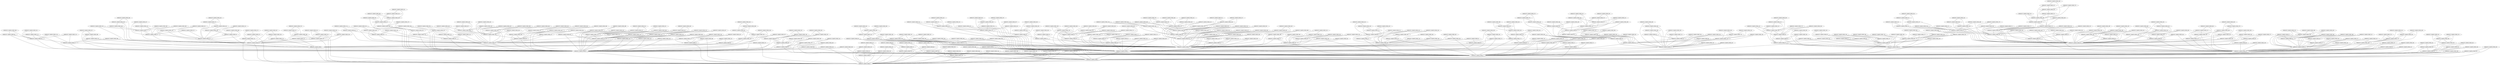 graph DOROGOV_GRAPH{
DOROGOV_GRAPH_NODE_0 -- DOROGOV_GRAPH_NODE_1;
DOROGOV_GRAPH_NODE_1 -- DOROGOV_GRAPH_NODE_2;
DOROGOV_GRAPH_NODE_2 -- DOROGOV_GRAPH_NODE_0;
DOROGOV_GRAPH_NODE_3 -- DOROGOV_GRAPH_NODE_0;
DOROGOV_GRAPH_NODE_3 -- DOROGOV_GRAPH_NODE_1;
DOROGOV_GRAPH_NODE_4 -- DOROGOV_GRAPH_NODE_3;
DOROGOV_GRAPH_NODE_4 -- DOROGOV_GRAPH_NODE_1;
DOROGOV_GRAPH_NODE_5 -- DOROGOV_GRAPH_NODE_3;
DOROGOV_GRAPH_NODE_5 -- DOROGOV_GRAPH_NODE_0;
DOROGOV_GRAPH_NODE_6 -- DOROGOV_GRAPH_NODE_2;
DOROGOV_GRAPH_NODE_6 -- DOROGOV_GRAPH_NODE_0;
DOROGOV_GRAPH_NODE_7 -- DOROGOV_GRAPH_NODE_6;
DOROGOV_GRAPH_NODE_7 -- DOROGOV_GRAPH_NODE_2;
DOROGOV_GRAPH_NODE_8 -- DOROGOV_GRAPH_NODE_1;
DOROGOV_GRAPH_NODE_8 -- DOROGOV_GRAPH_NODE_2;
DOROGOV_GRAPH_NODE_9 -- DOROGOV_GRAPH_NODE_3;
DOROGOV_GRAPH_NODE_9 -- DOROGOV_GRAPH_NODE_1;
DOROGOV_GRAPH_NODE_10 -- DOROGOV_GRAPH_NODE_0;
DOROGOV_GRAPH_NODE_10 -- DOROGOV_GRAPH_NODE_1;
DOROGOV_GRAPH_NODE_11 -- DOROGOV_GRAPH_NODE_6;
DOROGOV_GRAPH_NODE_11 -- DOROGOV_GRAPH_NODE_0;
DOROGOV_GRAPH_NODE_12 -- DOROGOV_GRAPH_NODE_7;
DOROGOV_GRAPH_NODE_12 -- DOROGOV_GRAPH_NODE_6;
DOROGOV_GRAPH_NODE_13 -- DOROGOV_GRAPH_NODE_3;
DOROGOV_GRAPH_NODE_13 -- DOROGOV_GRAPH_NODE_0;
DOROGOV_GRAPH_NODE_14 -- DOROGOV_GRAPH_NODE_10;
DOROGOV_GRAPH_NODE_14 -- DOROGOV_GRAPH_NODE_0;
DOROGOV_GRAPH_NODE_15 -- DOROGOV_GRAPH_NODE_5;
DOROGOV_GRAPH_NODE_15 -- DOROGOV_GRAPH_NODE_0;
DOROGOV_GRAPH_NODE_16 -- DOROGOV_GRAPH_NODE_7;
DOROGOV_GRAPH_NODE_16 -- DOROGOV_GRAPH_NODE_2;
DOROGOV_GRAPH_NODE_17 -- DOROGOV_GRAPH_NODE_14;
DOROGOV_GRAPH_NODE_17 -- DOROGOV_GRAPH_NODE_10;
DOROGOV_GRAPH_NODE_18 -- DOROGOV_GRAPH_NODE_2;
DOROGOV_GRAPH_NODE_18 -- DOROGOV_GRAPH_NODE_0;
DOROGOV_GRAPH_NODE_19 -- DOROGOV_GRAPH_NODE_16;
DOROGOV_GRAPH_NODE_19 -- DOROGOV_GRAPH_NODE_7;
DOROGOV_GRAPH_NODE_20 -- DOROGOV_GRAPH_NODE_5;
DOROGOV_GRAPH_NODE_20 -- DOROGOV_GRAPH_NODE_3;
DOROGOV_GRAPH_NODE_21 -- DOROGOV_GRAPH_NODE_20;
DOROGOV_GRAPH_NODE_21 -- DOROGOV_GRAPH_NODE_3;
DOROGOV_GRAPH_NODE_22 -- DOROGOV_GRAPH_NODE_20;
DOROGOV_GRAPH_NODE_22 -- DOROGOV_GRAPH_NODE_5;
DOROGOV_GRAPH_NODE_23 -- DOROGOV_GRAPH_NODE_0;
DOROGOV_GRAPH_NODE_23 -- DOROGOV_GRAPH_NODE_1;
DOROGOV_GRAPH_NODE_24 -- DOROGOV_GRAPH_NODE_10;
DOROGOV_GRAPH_NODE_24 -- DOROGOV_GRAPH_NODE_1;
DOROGOV_GRAPH_NODE_25 -- DOROGOV_GRAPH_NODE_24;
DOROGOV_GRAPH_NODE_25 -- DOROGOV_GRAPH_NODE_10;
DOROGOV_GRAPH_NODE_26 -- DOROGOV_GRAPH_NODE_13;
DOROGOV_GRAPH_NODE_26 -- DOROGOV_GRAPH_NODE_3;
DOROGOV_GRAPH_NODE_27 -- DOROGOV_GRAPH_NODE_7;
DOROGOV_GRAPH_NODE_27 -- DOROGOV_GRAPH_NODE_6;
DOROGOV_GRAPH_NODE_28 -- DOROGOV_GRAPH_NODE_27;
DOROGOV_GRAPH_NODE_28 -- DOROGOV_GRAPH_NODE_6;
DOROGOV_GRAPH_NODE_29 -- DOROGOV_GRAPH_NODE_14;
DOROGOV_GRAPH_NODE_29 -- DOROGOV_GRAPH_NODE_0;
DOROGOV_GRAPH_NODE_30 -- DOROGOV_GRAPH_NODE_26;
DOROGOV_GRAPH_NODE_30 -- DOROGOV_GRAPH_NODE_13;
DOROGOV_GRAPH_NODE_31 -- DOROGOV_GRAPH_NODE_7;
DOROGOV_GRAPH_NODE_31 -- DOROGOV_GRAPH_NODE_2;
DOROGOV_GRAPH_NODE_32 -- DOROGOV_GRAPH_NODE_14;
DOROGOV_GRAPH_NODE_32 -- DOROGOV_GRAPH_NODE_10;
DOROGOV_GRAPH_NODE_33 -- DOROGOV_GRAPH_NODE_5;
DOROGOV_GRAPH_NODE_33 -- DOROGOV_GRAPH_NODE_3;
DOROGOV_GRAPH_NODE_34 -- DOROGOV_GRAPH_NODE_17;
DOROGOV_GRAPH_NODE_34 -- DOROGOV_GRAPH_NODE_14;
DOROGOV_GRAPH_NODE_35 -- DOROGOV_GRAPH_NODE_32;
DOROGOV_GRAPH_NODE_35 -- DOROGOV_GRAPH_NODE_10;
DOROGOV_GRAPH_NODE_36 -- DOROGOV_GRAPH_NODE_17;
DOROGOV_GRAPH_NODE_36 -- DOROGOV_GRAPH_NODE_14;
DOROGOV_GRAPH_NODE_37 -- DOROGOV_GRAPH_NODE_19;
DOROGOV_GRAPH_NODE_37 -- DOROGOV_GRAPH_NODE_16;
DOROGOV_GRAPH_NODE_38 -- DOROGOV_GRAPH_NODE_35;
DOROGOV_GRAPH_NODE_38 -- DOROGOV_GRAPH_NODE_32;
DOROGOV_GRAPH_NODE_39 -- DOROGOV_GRAPH_NODE_28;
DOROGOV_GRAPH_NODE_39 -- DOROGOV_GRAPH_NODE_27;
DOROGOV_GRAPH_NODE_40 -- DOROGOV_GRAPH_NODE_30;
DOROGOV_GRAPH_NODE_40 -- DOROGOV_GRAPH_NODE_26;
DOROGOV_GRAPH_NODE_41 -- DOROGOV_GRAPH_NODE_21;
DOROGOV_GRAPH_NODE_41 -- DOROGOV_GRAPH_NODE_3;
DOROGOV_GRAPH_NODE_42 -- DOROGOV_GRAPH_NODE_25;
DOROGOV_GRAPH_NODE_42 -- DOROGOV_GRAPH_NODE_24;
DOROGOV_GRAPH_NODE_43 -- DOROGOV_GRAPH_NODE_26;
DOROGOV_GRAPH_NODE_43 -- DOROGOV_GRAPH_NODE_13;
DOROGOV_GRAPH_NODE_44 -- DOROGOV_GRAPH_NODE_5;
DOROGOV_GRAPH_NODE_44 -- DOROGOV_GRAPH_NODE_0;
DOROGOV_GRAPH_NODE_45 -- DOROGOV_GRAPH_NODE_20;
DOROGOV_GRAPH_NODE_45 -- DOROGOV_GRAPH_NODE_5;
DOROGOV_GRAPH_NODE_46 -- DOROGOV_GRAPH_NODE_25;
DOROGOV_GRAPH_NODE_46 -- DOROGOV_GRAPH_NODE_24;
DOROGOV_GRAPH_NODE_47 -- DOROGOV_GRAPH_NODE_38;
DOROGOV_GRAPH_NODE_47 -- DOROGOV_GRAPH_NODE_32;
DOROGOV_GRAPH_NODE_48 -- DOROGOV_GRAPH_NODE_27;
DOROGOV_GRAPH_NODE_48 -- DOROGOV_GRAPH_NODE_6;
DOROGOV_GRAPH_NODE_49 -- DOROGOV_GRAPH_NODE_5;
DOROGOV_GRAPH_NODE_49 -- DOROGOV_GRAPH_NODE_0;
DOROGOV_GRAPH_NODE_50 -- DOROGOV_GRAPH_NODE_38;
DOROGOV_GRAPH_NODE_50 -- DOROGOV_GRAPH_NODE_32;
DOROGOV_GRAPH_NODE_51 -- DOROGOV_GRAPH_NODE_10;
DOROGOV_GRAPH_NODE_51 -- DOROGOV_GRAPH_NODE_0;
DOROGOV_GRAPH_NODE_52 -- DOROGOV_GRAPH_NODE_21;
DOROGOV_GRAPH_NODE_52 -- DOROGOV_GRAPH_NODE_20;
DOROGOV_GRAPH_NODE_53 -- DOROGOV_GRAPH_NODE_33;
DOROGOV_GRAPH_NODE_53 -- DOROGOV_GRAPH_NODE_5;
DOROGOV_GRAPH_NODE_54 -- DOROGOV_GRAPH_NODE_19;
DOROGOV_GRAPH_NODE_54 -- DOROGOV_GRAPH_NODE_7;
DOROGOV_GRAPH_NODE_55 -- DOROGOV_GRAPH_NODE_35;
DOROGOV_GRAPH_NODE_55 -- DOROGOV_GRAPH_NODE_10;
DOROGOV_GRAPH_NODE_56 -- DOROGOV_GRAPH_NODE_12;
DOROGOV_GRAPH_NODE_56 -- DOROGOV_GRAPH_NODE_6;
DOROGOV_GRAPH_NODE_57 -- DOROGOV_GRAPH_NODE_29;
DOROGOV_GRAPH_NODE_57 -- DOROGOV_GRAPH_NODE_14;
DOROGOV_GRAPH_NODE_58 -- DOROGOV_GRAPH_NODE_32;
DOROGOV_GRAPH_NODE_58 -- DOROGOV_GRAPH_NODE_10;
DOROGOV_GRAPH_NODE_59 -- DOROGOV_GRAPH_NODE_27;
DOROGOV_GRAPH_NODE_59 -- DOROGOV_GRAPH_NODE_6;
DOROGOV_GRAPH_NODE_60 -- DOROGOV_GRAPH_NODE_15;
DOROGOV_GRAPH_NODE_60 -- DOROGOV_GRAPH_NODE_0;
DOROGOV_GRAPH_NODE_61 -- DOROGOV_GRAPH_NODE_22;
DOROGOV_GRAPH_NODE_61 -- DOROGOV_GRAPH_NODE_5;
DOROGOV_GRAPH_NODE_62 -- DOROGOV_GRAPH_NODE_20;
DOROGOV_GRAPH_NODE_62 -- DOROGOV_GRAPH_NODE_3;
DOROGOV_GRAPH_NODE_63 -- DOROGOV_GRAPH_NODE_39;
DOROGOV_GRAPH_NODE_63 -- DOROGOV_GRAPH_NODE_27;
DOROGOV_GRAPH_NODE_64 -- DOROGOV_GRAPH_NODE_29;
DOROGOV_GRAPH_NODE_64 -- DOROGOV_GRAPH_NODE_0;
DOROGOV_GRAPH_NODE_65 -- DOROGOV_GRAPH_NODE_32;
DOROGOV_GRAPH_NODE_65 -- DOROGOV_GRAPH_NODE_10;
DOROGOV_GRAPH_NODE_66 -- DOROGOV_GRAPH_NODE_14;
DOROGOV_GRAPH_NODE_66 -- DOROGOV_GRAPH_NODE_10;
DOROGOV_GRAPH_NODE_67 -- DOROGOV_GRAPH_NODE_40;
DOROGOV_GRAPH_NODE_67 -- DOROGOV_GRAPH_NODE_30;
DOROGOV_GRAPH_NODE_68 -- DOROGOV_GRAPH_NODE_26;
DOROGOV_GRAPH_NODE_68 -- DOROGOV_GRAPH_NODE_13;
DOROGOV_GRAPH_NODE_69 -- DOROGOV_GRAPH_NODE_11;
DOROGOV_GRAPH_NODE_69 -- DOROGOV_GRAPH_NODE_6;
DOROGOV_GRAPH_NODE_70 -- DOROGOV_GRAPH_NODE_47;
DOROGOV_GRAPH_NODE_70 -- DOROGOV_GRAPH_NODE_32;
DOROGOV_GRAPH_NODE_71 -- DOROGOV_GRAPH_NODE_49;
DOROGOV_GRAPH_NODE_71 -- DOROGOV_GRAPH_NODE_0;
DOROGOV_GRAPH_NODE_72 -- DOROGOV_GRAPH_NODE_9;
DOROGOV_GRAPH_NODE_72 -- DOROGOV_GRAPH_NODE_1;
DOROGOV_GRAPH_NODE_73 -- DOROGOV_GRAPH_NODE_18;
DOROGOV_GRAPH_NODE_73 -- DOROGOV_GRAPH_NODE_0;
DOROGOV_GRAPH_NODE_74 -- DOROGOV_GRAPH_NODE_50;
DOROGOV_GRAPH_NODE_74 -- DOROGOV_GRAPH_NODE_32;
DOROGOV_GRAPH_NODE_75 -- DOROGOV_GRAPH_NODE_44;
DOROGOV_GRAPH_NODE_75 -- DOROGOV_GRAPH_NODE_5;
DOROGOV_GRAPH_NODE_76 -- DOROGOV_GRAPH_NODE_29;
DOROGOV_GRAPH_NODE_76 -- DOROGOV_GRAPH_NODE_14;
DOROGOV_GRAPH_NODE_77 -- DOROGOV_GRAPH_NODE_37;
DOROGOV_GRAPH_NODE_77 -- DOROGOV_GRAPH_NODE_16;
DOROGOV_GRAPH_NODE_78 -- DOROGOV_GRAPH_NODE_5;
DOROGOV_GRAPH_NODE_78 -- DOROGOV_GRAPH_NODE_3;
DOROGOV_GRAPH_NODE_79 -- DOROGOV_GRAPH_NODE_9;
DOROGOV_GRAPH_NODE_79 -- DOROGOV_GRAPH_NODE_3;
DOROGOV_GRAPH_NODE_80 -- DOROGOV_GRAPH_NODE_71;
DOROGOV_GRAPH_NODE_80 -- DOROGOV_GRAPH_NODE_49;
DOROGOV_GRAPH_NODE_81 -- DOROGOV_GRAPH_NODE_43;
DOROGOV_GRAPH_NODE_81 -- DOROGOV_GRAPH_NODE_13;
DOROGOV_GRAPH_NODE_82 -- DOROGOV_GRAPH_NODE_34;
DOROGOV_GRAPH_NODE_82 -- DOROGOV_GRAPH_NODE_17;
DOROGOV_GRAPH_NODE_83 -- DOROGOV_GRAPH_NODE_69;
DOROGOV_GRAPH_NODE_83 -- DOROGOV_GRAPH_NODE_6;
DOROGOV_GRAPH_NODE_84 -- DOROGOV_GRAPH_NODE_56;
DOROGOV_GRAPH_NODE_84 -- DOROGOV_GRAPH_NODE_6;
DOROGOV_GRAPH_NODE_85 -- DOROGOV_GRAPH_NODE_44;
DOROGOV_GRAPH_NODE_85 -- DOROGOV_GRAPH_NODE_5;
DOROGOV_GRAPH_NODE_86 -- DOROGOV_GRAPH_NODE_18;
DOROGOV_GRAPH_NODE_86 -- DOROGOV_GRAPH_NODE_2;
DOROGOV_GRAPH_NODE_87 -- DOROGOV_GRAPH_NODE_64;
DOROGOV_GRAPH_NODE_87 -- DOROGOV_GRAPH_NODE_29;
DOROGOV_GRAPH_NODE_88 -- DOROGOV_GRAPH_NODE_5;
DOROGOV_GRAPH_NODE_88 -- DOROGOV_GRAPH_NODE_0;
DOROGOV_GRAPH_NODE_89 -- DOROGOV_GRAPH_NODE_59;
DOROGOV_GRAPH_NODE_89 -- DOROGOV_GRAPH_NODE_6;
DOROGOV_GRAPH_NODE_90 -- DOROGOV_GRAPH_NODE_29;
DOROGOV_GRAPH_NODE_90 -- DOROGOV_GRAPH_NODE_14;
DOROGOV_GRAPH_NODE_91 -- DOROGOV_GRAPH_NODE_78;
DOROGOV_GRAPH_NODE_91 -- DOROGOV_GRAPH_NODE_5;
DOROGOV_GRAPH_NODE_92 -- DOROGOV_GRAPH_NODE_7;
DOROGOV_GRAPH_NODE_92 -- DOROGOV_GRAPH_NODE_6;
DOROGOV_GRAPH_NODE_93 -- DOROGOV_GRAPH_NODE_53;
DOROGOV_GRAPH_NODE_93 -- DOROGOV_GRAPH_NODE_5;
DOROGOV_GRAPH_NODE_94 -- DOROGOV_GRAPH_NODE_15;
DOROGOV_GRAPH_NODE_94 -- DOROGOV_GRAPH_NODE_5;
DOROGOV_GRAPH_NODE_95 -- DOROGOV_GRAPH_NODE_73;
DOROGOV_GRAPH_NODE_95 -- DOROGOV_GRAPH_NODE_18;
DOROGOV_GRAPH_NODE_96 -- DOROGOV_GRAPH_NODE_8;
DOROGOV_GRAPH_NODE_96 -- DOROGOV_GRAPH_NODE_2;
DOROGOV_GRAPH_NODE_97 -- DOROGOV_GRAPH_NODE_42;
DOROGOV_GRAPH_NODE_97 -- DOROGOV_GRAPH_NODE_24;
DOROGOV_GRAPH_NODE_98 -- DOROGOV_GRAPH_NODE_93;
DOROGOV_GRAPH_NODE_98 -- DOROGOV_GRAPH_NODE_53;
DOROGOV_GRAPH_NODE_99 -- DOROGOV_GRAPH_NODE_66;
DOROGOV_GRAPH_NODE_99 -- DOROGOV_GRAPH_NODE_14;
DOROGOV_GRAPH_NODE_100 -- DOROGOV_GRAPH_NODE_47;
DOROGOV_GRAPH_NODE_100 -- DOROGOV_GRAPH_NODE_38;
DOROGOV_GRAPH_NODE_101 -- DOROGOV_GRAPH_NODE_67;
DOROGOV_GRAPH_NODE_101 -- DOROGOV_GRAPH_NODE_30;
DOROGOV_GRAPH_NODE_102 -- DOROGOV_GRAPH_NODE_77;
DOROGOV_GRAPH_NODE_102 -- DOROGOV_GRAPH_NODE_16;
DOROGOV_GRAPH_NODE_103 -- DOROGOV_GRAPH_NODE_24;
DOROGOV_GRAPH_NODE_103 -- DOROGOV_GRAPH_NODE_1;
DOROGOV_GRAPH_NODE_104 -- DOROGOV_GRAPH_NODE_20;
DOROGOV_GRAPH_NODE_104 -- DOROGOV_GRAPH_NODE_3;
DOROGOV_GRAPH_NODE_105 -- DOROGOV_GRAPH_NODE_94;
DOROGOV_GRAPH_NODE_105 -- DOROGOV_GRAPH_NODE_5;
DOROGOV_GRAPH_NODE_106 -- DOROGOV_GRAPH_NODE_24;
DOROGOV_GRAPH_NODE_106 -- DOROGOV_GRAPH_NODE_10;
DOROGOV_GRAPH_NODE_107 -- DOROGOV_GRAPH_NODE_49;
DOROGOV_GRAPH_NODE_107 -- DOROGOV_GRAPH_NODE_0;
DOROGOV_GRAPH_NODE_108 -- DOROGOV_GRAPH_NODE_77;
DOROGOV_GRAPH_NODE_108 -- DOROGOV_GRAPH_NODE_16;
DOROGOV_GRAPH_NODE_109 -- DOROGOV_GRAPH_NODE_15;
DOROGOV_GRAPH_NODE_109 -- DOROGOV_GRAPH_NODE_0;
DOROGOV_GRAPH_NODE_110 -- DOROGOV_GRAPH_NODE_45;
DOROGOV_GRAPH_NODE_110 -- DOROGOV_GRAPH_NODE_5;
DOROGOV_GRAPH_NODE_111 -- DOROGOV_GRAPH_NODE_80;
DOROGOV_GRAPH_NODE_111 -- DOROGOV_GRAPH_NODE_49;
DOROGOV_GRAPH_NODE_112 -- DOROGOV_GRAPH_NODE_59;
DOROGOV_GRAPH_NODE_112 -- DOROGOV_GRAPH_NODE_6;
DOROGOV_GRAPH_NODE_113 -- DOROGOV_GRAPH_NODE_43;
DOROGOV_GRAPH_NODE_113 -- DOROGOV_GRAPH_NODE_13;
DOROGOV_GRAPH_NODE_114 -- DOROGOV_GRAPH_NODE_63;
DOROGOV_GRAPH_NODE_114 -- DOROGOV_GRAPH_NODE_27;
DOROGOV_GRAPH_NODE_115 -- DOROGOV_GRAPH_NODE_56;
DOROGOV_GRAPH_NODE_115 -- DOROGOV_GRAPH_NODE_6;
DOROGOV_GRAPH_NODE_116 -- DOROGOV_GRAPH_NODE_40;
DOROGOV_GRAPH_NODE_116 -- DOROGOV_GRAPH_NODE_26;
DOROGOV_GRAPH_NODE_117 -- DOROGOV_GRAPH_NODE_31;
DOROGOV_GRAPH_NODE_117 -- DOROGOV_GRAPH_NODE_7;
DOROGOV_GRAPH_NODE_118 -- DOROGOV_GRAPH_NODE_33;
DOROGOV_GRAPH_NODE_118 -- DOROGOV_GRAPH_NODE_3;
DOROGOV_GRAPH_NODE_119 -- DOROGOV_GRAPH_NODE_26;
DOROGOV_GRAPH_NODE_119 -- DOROGOV_GRAPH_NODE_13;
DOROGOV_GRAPH_NODE_120 -- DOROGOV_GRAPH_NODE_13;
DOROGOV_GRAPH_NODE_120 -- DOROGOV_GRAPH_NODE_0;
DOROGOV_GRAPH_NODE_121 -- DOROGOV_GRAPH_NODE_47;
DOROGOV_GRAPH_NODE_121 -- DOROGOV_GRAPH_NODE_38;
DOROGOV_GRAPH_NODE_122 -- DOROGOV_GRAPH_NODE_16;
DOROGOV_GRAPH_NODE_122 -- DOROGOV_GRAPH_NODE_2;
DOROGOV_GRAPH_NODE_123 -- DOROGOV_GRAPH_NODE_16;
DOROGOV_GRAPH_NODE_123 -- DOROGOV_GRAPH_NODE_7;
DOROGOV_GRAPH_NODE_124 -- DOROGOV_GRAPH_NODE_67;
DOROGOV_GRAPH_NODE_124 -- DOROGOV_GRAPH_NODE_40;
DOROGOV_GRAPH_NODE_125 -- DOROGOV_GRAPH_NODE_28;
DOROGOV_GRAPH_NODE_125 -- DOROGOV_GRAPH_NODE_6;
DOROGOV_GRAPH_NODE_126 -- DOROGOV_GRAPH_NODE_85;
DOROGOV_GRAPH_NODE_126 -- DOROGOV_GRAPH_NODE_44;
DOROGOV_GRAPH_NODE_127 -- DOROGOV_GRAPH_NODE_32;
DOROGOV_GRAPH_NODE_127 -- DOROGOV_GRAPH_NODE_10;
DOROGOV_GRAPH_NODE_128 -- DOROGOV_GRAPH_NODE_98;
DOROGOV_GRAPH_NODE_128 -- DOROGOV_GRAPH_NODE_93;
DOROGOV_GRAPH_NODE_129 -- DOROGOV_GRAPH_NODE_33;
DOROGOV_GRAPH_NODE_129 -- DOROGOV_GRAPH_NODE_5;
DOROGOV_GRAPH_NODE_130 -- DOROGOV_GRAPH_NODE_61;
DOROGOV_GRAPH_NODE_130 -- DOROGOV_GRAPH_NODE_5;
DOROGOV_GRAPH_NODE_131 -- DOROGOV_GRAPH_NODE_98;
DOROGOV_GRAPH_NODE_131 -- DOROGOV_GRAPH_NODE_53;
DOROGOV_GRAPH_NODE_132 -- DOROGOV_GRAPH_NODE_28;
DOROGOV_GRAPH_NODE_132 -- DOROGOV_GRAPH_NODE_6;
DOROGOV_GRAPH_NODE_133 -- DOROGOV_GRAPH_NODE_92;
DOROGOV_GRAPH_NODE_133 -- DOROGOV_GRAPH_NODE_7;
DOROGOV_GRAPH_NODE_134 -- DOROGOV_GRAPH_NODE_98;
DOROGOV_GRAPH_NODE_134 -- DOROGOV_GRAPH_NODE_93;
DOROGOV_GRAPH_NODE_135 -- DOROGOV_GRAPH_NODE_49;
DOROGOV_GRAPH_NODE_135 -- DOROGOV_GRAPH_NODE_5;
DOROGOV_GRAPH_NODE_136 -- DOROGOV_GRAPH_NODE_56;
DOROGOV_GRAPH_NODE_136 -- DOROGOV_GRAPH_NODE_12;
DOROGOV_GRAPH_NODE_137 -- DOROGOV_GRAPH_NODE_41;
DOROGOV_GRAPH_NODE_137 -- DOROGOV_GRAPH_NODE_3;
DOROGOV_GRAPH_NODE_138 -- DOROGOV_GRAPH_NODE_82;
DOROGOV_GRAPH_NODE_138 -- DOROGOV_GRAPH_NODE_17;
DOROGOV_GRAPH_NODE_139 -- DOROGOV_GRAPH_NODE_47;
DOROGOV_GRAPH_NODE_139 -- DOROGOV_GRAPH_NODE_32;
DOROGOV_GRAPH_NODE_140 -- DOROGOV_GRAPH_NODE_87;
DOROGOV_GRAPH_NODE_140 -- DOROGOV_GRAPH_NODE_64;
DOROGOV_GRAPH_NODE_141 -- DOROGOV_GRAPH_NODE_138;
DOROGOV_GRAPH_NODE_141 -- DOROGOV_GRAPH_NODE_17;
DOROGOV_GRAPH_NODE_142 -- DOROGOV_GRAPH_NODE_28;
DOROGOV_GRAPH_NODE_142 -- DOROGOV_GRAPH_NODE_27;
DOROGOV_GRAPH_NODE_143 -- DOROGOV_GRAPH_NODE_1;
DOROGOV_GRAPH_NODE_143 -- DOROGOV_GRAPH_NODE_2;
DOROGOV_GRAPH_NODE_144 -- DOROGOV_GRAPH_NODE_37;
DOROGOV_GRAPH_NODE_144 -- DOROGOV_GRAPH_NODE_19;
DOROGOV_GRAPH_NODE_145 -- DOROGOV_GRAPH_NODE_2;
DOROGOV_GRAPH_NODE_145 -- DOROGOV_GRAPH_NODE_0;
DOROGOV_GRAPH_NODE_146 -- DOROGOV_GRAPH_NODE_42;
DOROGOV_GRAPH_NODE_146 -- DOROGOV_GRAPH_NODE_24;
DOROGOV_GRAPH_NODE_147 -- DOROGOV_GRAPH_NODE_24;
DOROGOV_GRAPH_NODE_147 -- DOROGOV_GRAPH_NODE_10;
DOROGOV_GRAPH_NODE_148 -- DOROGOV_GRAPH_NODE_83;
DOROGOV_GRAPH_NODE_148 -- DOROGOV_GRAPH_NODE_6;
DOROGOV_GRAPH_NODE_149 -- DOROGOV_GRAPH_NODE_54;
DOROGOV_GRAPH_NODE_149 -- DOROGOV_GRAPH_NODE_19;
DOROGOV_GRAPH_NODE_150 -- DOROGOV_GRAPH_NODE_126;
DOROGOV_GRAPH_NODE_150 -- DOROGOV_GRAPH_NODE_44;
DOROGOV_GRAPH_NODE_151 -- DOROGOV_GRAPH_NODE_77;
DOROGOV_GRAPH_NODE_151 -- DOROGOV_GRAPH_NODE_37;
DOROGOV_GRAPH_NODE_152 -- DOROGOV_GRAPH_NODE_138;
DOROGOV_GRAPH_NODE_152 -- DOROGOV_GRAPH_NODE_82;
DOROGOV_GRAPH_NODE_153 -- DOROGOV_GRAPH_NODE_56;
DOROGOV_GRAPH_NODE_153 -- DOROGOV_GRAPH_NODE_12;
DOROGOV_GRAPH_NODE_154 -- DOROGOV_GRAPH_NODE_23;
DOROGOV_GRAPH_NODE_154 -- DOROGOV_GRAPH_NODE_0;
DOROGOV_GRAPH_NODE_155 -- DOROGOV_GRAPH_NODE_27;
DOROGOV_GRAPH_NODE_155 -- DOROGOV_GRAPH_NODE_6;
DOROGOV_GRAPH_NODE_156 -- DOROGOV_GRAPH_NODE_92;
DOROGOV_GRAPH_NODE_156 -- DOROGOV_GRAPH_NODE_6;
DOROGOV_GRAPH_NODE_157 -- DOROGOV_GRAPH_NODE_1;
DOROGOV_GRAPH_NODE_157 -- DOROGOV_GRAPH_NODE_2;
DOROGOV_GRAPH_NODE_158 -- DOROGOV_GRAPH_NODE_128;
DOROGOV_GRAPH_NODE_158 -- DOROGOV_GRAPH_NODE_93;
DOROGOV_GRAPH_NODE_159 -- DOROGOV_GRAPH_NODE_48;
DOROGOV_GRAPH_NODE_159 -- DOROGOV_GRAPH_NODE_27;
DOROGOV_GRAPH_NODE_160 -- DOROGOV_GRAPH_NODE_108;
DOROGOV_GRAPH_NODE_160 -- DOROGOV_GRAPH_NODE_16;
DOROGOV_GRAPH_NODE_161 -- DOROGOV_GRAPH_NODE_106;
DOROGOV_GRAPH_NODE_161 -- DOROGOV_GRAPH_NODE_24;
DOROGOV_GRAPH_NODE_162 -- DOROGOV_GRAPH_NODE_58;
DOROGOV_GRAPH_NODE_162 -- DOROGOV_GRAPH_NODE_32;
DOROGOV_GRAPH_NODE_163 -- DOROGOV_GRAPH_NODE_112;
DOROGOV_GRAPH_NODE_163 -- DOROGOV_GRAPH_NODE_6;
DOROGOV_GRAPH_NODE_164 -- DOROGOV_GRAPH_NODE_76;
DOROGOV_GRAPH_NODE_164 -- DOROGOV_GRAPH_NODE_29;
DOROGOV_GRAPH_NODE_165 -- DOROGOV_GRAPH_NODE_156;
DOROGOV_GRAPH_NODE_165 -- DOROGOV_GRAPH_NODE_6;
DOROGOV_GRAPH_NODE_166 -- DOROGOV_GRAPH_NODE_30;
DOROGOV_GRAPH_NODE_166 -- DOROGOV_GRAPH_NODE_26;
DOROGOV_GRAPH_NODE_167 -- DOROGOV_GRAPH_NODE_109;
DOROGOV_GRAPH_NODE_167 -- DOROGOV_GRAPH_NODE_15;
DOROGOV_GRAPH_NODE_168 -- DOROGOV_GRAPH_NODE_49;
DOROGOV_GRAPH_NODE_168 -- DOROGOV_GRAPH_NODE_5;
DOROGOV_GRAPH_NODE_169 -- DOROGOV_GRAPH_NODE_157;
DOROGOV_GRAPH_NODE_169 -- DOROGOV_GRAPH_NODE_1;
DOROGOV_GRAPH_NODE_170 -- DOROGOV_GRAPH_NODE_119;
DOROGOV_GRAPH_NODE_170 -- DOROGOV_GRAPH_NODE_26;
DOROGOV_GRAPH_NODE_171 -- DOROGOV_GRAPH_NODE_50;
DOROGOV_GRAPH_NODE_171 -- DOROGOV_GRAPH_NODE_32;
DOROGOV_GRAPH_NODE_172 -- DOROGOV_GRAPH_NODE_88;
DOROGOV_GRAPH_NODE_172 -- DOROGOV_GRAPH_NODE_0;
DOROGOV_GRAPH_NODE_173 -- DOROGOV_GRAPH_NODE_50;
DOROGOV_GRAPH_NODE_173 -- DOROGOV_GRAPH_NODE_38;
DOROGOV_GRAPH_NODE_174 -- DOROGOV_GRAPH_NODE_86;
DOROGOV_GRAPH_NODE_174 -- DOROGOV_GRAPH_NODE_2;
DOROGOV_GRAPH_NODE_175 -- DOROGOV_GRAPH_NODE_11;
DOROGOV_GRAPH_NODE_175 -- DOROGOV_GRAPH_NODE_0;
DOROGOV_GRAPH_NODE_176 -- DOROGOV_GRAPH_NODE_88;
DOROGOV_GRAPH_NODE_176 -- DOROGOV_GRAPH_NODE_5;
DOROGOV_GRAPH_NODE_177 -- DOROGOV_GRAPH_NODE_45;
DOROGOV_GRAPH_NODE_177 -- DOROGOV_GRAPH_NODE_20;
DOROGOV_GRAPH_NODE_178 -- DOROGOV_GRAPH_NODE_90;
DOROGOV_GRAPH_NODE_178 -- DOROGOV_GRAPH_NODE_14;
DOROGOV_GRAPH_NODE_179 -- DOROGOV_GRAPH_NODE_106;
DOROGOV_GRAPH_NODE_179 -- DOROGOV_GRAPH_NODE_10;
DOROGOV_GRAPH_NODE_180 -- DOROGOV_GRAPH_NODE_170;
DOROGOV_GRAPH_NODE_180 -- DOROGOV_GRAPH_NODE_119;
DOROGOV_GRAPH_NODE_181 -- DOROGOV_GRAPH_NODE_107;
DOROGOV_GRAPH_NODE_181 -- DOROGOV_GRAPH_NODE_49;
DOROGOV_GRAPH_NODE_182 -- DOROGOV_GRAPH_NODE_127;
DOROGOV_GRAPH_NODE_182 -- DOROGOV_GRAPH_NODE_10;
DOROGOV_GRAPH_NODE_183 -- DOROGOV_GRAPH_NODE_131;
DOROGOV_GRAPH_NODE_183 -- DOROGOV_GRAPH_NODE_98;
DOROGOV_GRAPH_NODE_184 -- DOROGOV_GRAPH_NODE_22;
DOROGOV_GRAPH_NODE_184 -- DOROGOV_GRAPH_NODE_5;
DOROGOV_GRAPH_NODE_185 -- DOROGOV_GRAPH_NODE_38;
DOROGOV_GRAPH_NODE_185 -- DOROGOV_GRAPH_NODE_35;
DOROGOV_GRAPH_NODE_186 -- DOROGOV_GRAPH_NODE_159;
DOROGOV_GRAPH_NODE_186 -- DOROGOV_GRAPH_NODE_27;
DOROGOV_GRAPH_NODE_187 -- DOROGOV_GRAPH_NODE_173;
DOROGOV_GRAPH_NODE_187 -- DOROGOV_GRAPH_NODE_50;
DOROGOV_GRAPH_NODE_188 -- DOROGOV_GRAPH_NODE_39;
DOROGOV_GRAPH_NODE_188 -- DOROGOV_GRAPH_NODE_27;
DOROGOV_GRAPH_NODE_189 -- DOROGOV_GRAPH_NODE_81;
DOROGOV_GRAPH_NODE_189 -- DOROGOV_GRAPH_NODE_13;
DOROGOV_GRAPH_NODE_190 -- DOROGOV_GRAPH_NODE_29;
DOROGOV_GRAPH_NODE_190 -- DOROGOV_GRAPH_NODE_0;
DOROGOV_GRAPH_NODE_191 -- DOROGOV_GRAPH_NODE_146;
DOROGOV_GRAPH_NODE_191 -- DOROGOV_GRAPH_NODE_24;
DOROGOV_GRAPH_NODE_192 -- DOROGOV_GRAPH_NODE_137;
DOROGOV_GRAPH_NODE_192 -- DOROGOV_GRAPH_NODE_3;
DOROGOV_GRAPH_NODE_193 -- DOROGOV_GRAPH_NODE_69;
DOROGOV_GRAPH_NODE_193 -- DOROGOV_GRAPH_NODE_11;
DOROGOV_GRAPH_NODE_194 -- DOROGOV_GRAPH_NODE_119;
DOROGOV_GRAPH_NODE_194 -- DOROGOV_GRAPH_NODE_13;
DOROGOV_GRAPH_NODE_195 -- DOROGOV_GRAPH_NODE_186;
DOROGOV_GRAPH_NODE_195 -- DOROGOV_GRAPH_NODE_27;
DOROGOV_GRAPH_NODE_196 -- DOROGOV_GRAPH_NODE_162;
DOROGOV_GRAPH_NODE_196 -- DOROGOV_GRAPH_NODE_32;
DOROGOV_GRAPH_NODE_197 -- DOROGOV_GRAPH_NODE_53;
DOROGOV_GRAPH_NODE_197 -- DOROGOV_GRAPH_NODE_5;
DOROGOV_GRAPH_NODE_198 -- DOROGOV_GRAPH_NODE_130;
DOROGOV_GRAPH_NODE_198 -- DOROGOV_GRAPH_NODE_61;
DOROGOV_GRAPH_NODE_199 -- DOROGOV_GRAPH_NODE_14;
DOROGOV_GRAPH_NODE_199 -- DOROGOV_GRAPH_NODE_10;
DOROGOV_GRAPH_NODE_200 -- DOROGOV_GRAPH_NODE_15;
DOROGOV_GRAPH_NODE_200 -- DOROGOV_GRAPH_NODE_5;
DOROGOV_GRAPH_NODE_201 -- DOROGOV_GRAPH_NODE_125;
DOROGOV_GRAPH_NODE_201 -- DOROGOV_GRAPH_NODE_6;
DOROGOV_GRAPH_NODE_202 -- DOROGOV_GRAPH_NODE_149;
DOROGOV_GRAPH_NODE_202 -- DOROGOV_GRAPH_NODE_19;
DOROGOV_GRAPH_NODE_203 -- DOROGOV_GRAPH_NODE_55;
DOROGOV_GRAPH_NODE_203 -- DOROGOV_GRAPH_NODE_35;
DOROGOV_GRAPH_NODE_204 -- DOROGOV_GRAPH_NODE_34;
DOROGOV_GRAPH_NODE_204 -- DOROGOV_GRAPH_NODE_14;
DOROGOV_GRAPH_NODE_205 -- DOROGOV_GRAPH_NODE_159;
DOROGOV_GRAPH_NODE_205 -- DOROGOV_GRAPH_NODE_27;
DOROGOV_GRAPH_NODE_206 -- DOROGOV_GRAPH_NODE_15;
DOROGOV_GRAPH_NODE_206 -- DOROGOV_GRAPH_NODE_0;
DOROGOV_GRAPH_NODE_207 -- DOROGOV_GRAPH_NODE_156;
DOROGOV_GRAPH_NODE_207 -- DOROGOV_GRAPH_NODE_6;
DOROGOV_GRAPH_NODE_208 -- DOROGOV_GRAPH_NODE_5;
DOROGOV_GRAPH_NODE_208 -- DOROGOV_GRAPH_NODE_0;
DOROGOV_GRAPH_NODE_209 -- DOROGOV_GRAPH_NODE_48;
DOROGOV_GRAPH_NODE_209 -- DOROGOV_GRAPH_NODE_6;
DOROGOV_GRAPH_NODE_210 -- DOROGOV_GRAPH_NODE_143;
DOROGOV_GRAPH_NODE_210 -- DOROGOV_GRAPH_NODE_1;
DOROGOV_GRAPH_NODE_211 -- DOROGOV_GRAPH_NODE_73;
DOROGOV_GRAPH_NODE_211 -- DOROGOV_GRAPH_NODE_0;
DOROGOV_GRAPH_NODE_212 -- DOROGOV_GRAPH_NODE_182;
DOROGOV_GRAPH_NODE_212 -- DOROGOV_GRAPH_NODE_127;
DOROGOV_GRAPH_NODE_213 -- DOROGOV_GRAPH_NODE_152;
DOROGOV_GRAPH_NODE_213 -- DOROGOV_GRAPH_NODE_82;
DOROGOV_GRAPH_NODE_214 -- DOROGOV_GRAPH_NODE_149;
DOROGOV_GRAPH_NODE_214 -- DOROGOV_GRAPH_NODE_19;
DOROGOV_GRAPH_NODE_215 -- DOROGOV_GRAPH_NODE_209;
DOROGOV_GRAPH_NODE_215 -- DOROGOV_GRAPH_NODE_48;
DOROGOV_GRAPH_NODE_216 -- DOROGOV_GRAPH_NODE_70;
DOROGOV_GRAPH_NODE_216 -- DOROGOV_GRAPH_NODE_32;
DOROGOV_GRAPH_NODE_217 -- DOROGOV_GRAPH_NODE_124;
DOROGOV_GRAPH_NODE_217 -- DOROGOV_GRAPH_NODE_67;
DOROGOV_GRAPH_NODE_218 -- DOROGOV_GRAPH_NODE_65;
DOROGOV_GRAPH_NODE_218 -- DOROGOV_GRAPH_NODE_32;
DOROGOV_GRAPH_NODE_219 -- DOROGOV_GRAPH_NODE_41;
DOROGOV_GRAPH_NODE_219 -- DOROGOV_GRAPH_NODE_3;
DOROGOV_GRAPH_NODE_220 -- DOROGOV_GRAPH_NODE_98;
DOROGOV_GRAPH_NODE_220 -- DOROGOV_GRAPH_NODE_93;
DOROGOV_GRAPH_NODE_221 -- DOROGOV_GRAPH_NODE_137;
DOROGOV_GRAPH_NODE_221 -- DOROGOV_GRAPH_NODE_3;
DOROGOV_GRAPH_NODE_222 -- DOROGOV_GRAPH_NODE_131;
DOROGOV_GRAPH_NODE_222 -- DOROGOV_GRAPH_NODE_53;
DOROGOV_GRAPH_NODE_223 -- DOROGOV_GRAPH_NODE_125;
DOROGOV_GRAPH_NODE_223 -- DOROGOV_GRAPH_NODE_6;
DOROGOV_GRAPH_NODE_224 -- DOROGOV_GRAPH_NODE_218;
DOROGOV_GRAPH_NODE_224 -- DOROGOV_GRAPH_NODE_32;
DOROGOV_GRAPH_NODE_225 -- DOROGOV_GRAPH_NODE_59;
DOROGOV_GRAPH_NODE_225 -- DOROGOV_GRAPH_NODE_27;
DOROGOV_GRAPH_NODE_226 -- DOROGOV_GRAPH_NODE_201;
DOROGOV_GRAPH_NODE_226 -- DOROGOV_GRAPH_NODE_6;
DOROGOV_GRAPH_NODE_227 -- DOROGOV_GRAPH_NODE_226;
DOROGOV_GRAPH_NODE_227 -- DOROGOV_GRAPH_NODE_6;
DOROGOV_GRAPH_NODE_228 -- DOROGOV_GRAPH_NODE_27;
DOROGOV_GRAPH_NODE_228 -- DOROGOV_GRAPH_NODE_6;
DOROGOV_GRAPH_NODE_229 -- DOROGOV_GRAPH_NODE_157;
DOROGOV_GRAPH_NODE_229 -- DOROGOV_GRAPH_NODE_1;
DOROGOV_GRAPH_NODE_230 -- DOROGOV_GRAPH_NODE_39;
DOROGOV_GRAPH_NODE_230 -- DOROGOV_GRAPH_NODE_27;
DOROGOV_GRAPH_NODE_231 -- DOROGOV_GRAPH_NODE_137;
DOROGOV_GRAPH_NODE_231 -- DOROGOV_GRAPH_NODE_3;
DOROGOV_GRAPH_NODE_232 -- DOROGOV_GRAPH_NODE_172;
DOROGOV_GRAPH_NODE_232 -- DOROGOV_GRAPH_NODE_88;
DOROGOV_GRAPH_NODE_233 -- DOROGOV_GRAPH_NODE_59;
DOROGOV_GRAPH_NODE_233 -- DOROGOV_GRAPH_NODE_27;
DOROGOV_GRAPH_NODE_234 -- DOROGOV_GRAPH_NODE_111;
DOROGOV_GRAPH_NODE_234 -- DOROGOV_GRAPH_NODE_80;
DOROGOV_GRAPH_NODE_235 -- DOROGOV_GRAPH_NODE_188;
DOROGOV_GRAPH_NODE_235 -- DOROGOV_GRAPH_NODE_27;
DOROGOV_GRAPH_NODE_236 -- DOROGOV_GRAPH_NODE_123;
DOROGOV_GRAPH_NODE_236 -- DOROGOV_GRAPH_NODE_16;
DOROGOV_GRAPH_NODE_237 -- DOROGOV_GRAPH_NODE_16;
DOROGOV_GRAPH_NODE_237 -- DOROGOV_GRAPH_NODE_7;
DOROGOV_GRAPH_NODE_238 -- DOROGOV_GRAPH_NODE_90;
DOROGOV_GRAPH_NODE_238 -- DOROGOV_GRAPH_NODE_29;
DOROGOV_GRAPH_NODE_239 -- DOROGOV_GRAPH_NODE_32;
DOROGOV_GRAPH_NODE_239 -- DOROGOV_GRAPH_NODE_14;
DOROGOV_GRAPH_NODE_240 -- DOROGOV_GRAPH_NODE_217;
DOROGOV_GRAPH_NODE_240 -- DOROGOV_GRAPH_NODE_124;
DOROGOV_GRAPH_NODE_241 -- DOROGOV_GRAPH_NODE_58;
DOROGOV_GRAPH_NODE_241 -- DOROGOV_GRAPH_NODE_32;
DOROGOV_GRAPH_NODE_242 -- DOROGOV_GRAPH_NODE_148;
DOROGOV_GRAPH_NODE_242 -- DOROGOV_GRAPH_NODE_83;
DOROGOV_GRAPH_NODE_243 -- DOROGOV_GRAPH_NODE_170;
DOROGOV_GRAPH_NODE_243 -- DOROGOV_GRAPH_NODE_119;
DOROGOV_GRAPH_NODE_244 -- DOROGOV_GRAPH_NODE_101;
DOROGOV_GRAPH_NODE_244 -- DOROGOV_GRAPH_NODE_30;
DOROGOV_GRAPH_NODE_245 -- DOROGOV_GRAPH_NODE_227;
DOROGOV_GRAPH_NODE_245 -- DOROGOV_GRAPH_NODE_6;
DOROGOV_GRAPH_NODE_246 -- DOROGOV_GRAPH_NODE_117;
DOROGOV_GRAPH_NODE_246 -- DOROGOV_GRAPH_NODE_31;
DOROGOV_GRAPH_NODE_247 -- DOROGOV_GRAPH_NODE_70;
DOROGOV_GRAPH_NODE_247 -- DOROGOV_GRAPH_NODE_47;
DOROGOV_GRAPH_NODE_248 -- DOROGOV_GRAPH_NODE_223;
DOROGOV_GRAPH_NODE_248 -- DOROGOV_GRAPH_NODE_6;
DOROGOV_GRAPH_NODE_249 -- DOROGOV_GRAPH_NODE_93;
DOROGOV_GRAPH_NODE_249 -- DOROGOV_GRAPH_NODE_5;
DOROGOV_GRAPH_NODE_250 -- DOROGOV_GRAPH_NODE_181;
DOROGOV_GRAPH_NODE_250 -- DOROGOV_GRAPH_NODE_49;
DOROGOV_GRAPH_NODE_251 -- DOROGOV_GRAPH_NODE_144;
DOROGOV_GRAPH_NODE_251 -- DOROGOV_GRAPH_NODE_19;
DOROGOV_GRAPH_NODE_252 -- DOROGOV_GRAPH_NODE_192;
DOROGOV_GRAPH_NODE_252 -- DOROGOV_GRAPH_NODE_3;
DOROGOV_GRAPH_NODE_253 -- DOROGOV_GRAPH_NODE_65;
DOROGOV_GRAPH_NODE_253 -- DOROGOV_GRAPH_NODE_32;
DOROGOV_GRAPH_NODE_254 -- DOROGOV_GRAPH_NODE_234;
DOROGOV_GRAPH_NODE_254 -- DOROGOV_GRAPH_NODE_80;
DOROGOV_GRAPH_NODE_255 -- DOROGOV_GRAPH_NODE_6;
DOROGOV_GRAPH_NODE_255 -- DOROGOV_GRAPH_NODE_2;
DOROGOV_GRAPH_NODE_256 -- DOROGOV_GRAPH_NODE_61;
DOROGOV_GRAPH_NODE_256 -- DOROGOV_GRAPH_NODE_22;
DOROGOV_GRAPH_NODE_257 -- DOROGOV_GRAPH_NODE_112;
DOROGOV_GRAPH_NODE_257 -- DOROGOV_GRAPH_NODE_6;
DOROGOV_GRAPH_NODE_258 -- DOROGOV_GRAPH_NODE_23;
DOROGOV_GRAPH_NODE_258 -- DOROGOV_GRAPH_NODE_0;
DOROGOV_GRAPH_NODE_259 -- DOROGOV_GRAPH_NODE_209;
DOROGOV_GRAPH_NODE_259 -- DOROGOV_GRAPH_NODE_6;
DOROGOV_GRAPH_NODE_260 -- DOROGOV_GRAPH_NODE_47;
DOROGOV_GRAPH_NODE_260 -- DOROGOV_GRAPH_NODE_38;
DOROGOV_GRAPH_NODE_261 -- DOROGOV_GRAPH_NODE_137;
DOROGOV_GRAPH_NODE_261 -- DOROGOV_GRAPH_NODE_3;
DOROGOV_GRAPH_NODE_262 -- DOROGOV_GRAPH_NODE_239;
DOROGOV_GRAPH_NODE_262 -- DOROGOV_GRAPH_NODE_32;
DOROGOV_GRAPH_NODE_263 -- DOROGOV_GRAPH_NODE_25;
DOROGOV_GRAPH_NODE_263 -- DOROGOV_GRAPH_NODE_10;
DOROGOV_GRAPH_NODE_264 -- DOROGOV_GRAPH_NODE_197;
DOROGOV_GRAPH_NODE_264 -- DOROGOV_GRAPH_NODE_53;
DOROGOV_GRAPH_NODE_265 -- DOROGOV_GRAPH_NODE_85;
DOROGOV_GRAPH_NODE_265 -- DOROGOV_GRAPH_NODE_44;
DOROGOV_GRAPH_NODE_266 -- DOROGOV_GRAPH_NODE_139;
DOROGOV_GRAPH_NODE_266 -- DOROGOV_GRAPH_NODE_32;
DOROGOV_GRAPH_NODE_267 -- DOROGOV_GRAPH_NODE_13;
DOROGOV_GRAPH_NODE_267 -- DOROGOV_GRAPH_NODE_0;
DOROGOV_GRAPH_NODE_268 -- DOROGOV_GRAPH_NODE_130;
DOROGOV_GRAPH_NODE_268 -- DOROGOV_GRAPH_NODE_5;
DOROGOV_GRAPH_NODE_269 -- DOROGOV_GRAPH_NODE_20;
DOROGOV_GRAPH_NODE_269 -- DOROGOV_GRAPH_NODE_3;
DOROGOV_GRAPH_NODE_270 -- DOROGOV_GRAPH_NODE_244;
DOROGOV_GRAPH_NODE_270 -- DOROGOV_GRAPH_NODE_30;
DOROGOV_GRAPH_NODE_271 -- DOROGOV_GRAPH_NODE_78;
DOROGOV_GRAPH_NODE_271 -- DOROGOV_GRAPH_NODE_3;
DOROGOV_GRAPH_NODE_272 -- DOROGOV_GRAPH_NODE_184;
DOROGOV_GRAPH_NODE_272 -- DOROGOV_GRAPH_NODE_5;
DOROGOV_GRAPH_NODE_273 -- DOROGOV_GRAPH_NODE_138;
DOROGOV_GRAPH_NODE_273 -- DOROGOV_GRAPH_NODE_82;
DOROGOV_GRAPH_NODE_274 -- DOROGOV_GRAPH_NODE_16;
DOROGOV_GRAPH_NODE_274 -- DOROGOV_GRAPH_NODE_2;
DOROGOV_GRAPH_NODE_275 -- DOROGOV_GRAPH_NODE_7;
DOROGOV_GRAPH_NODE_275 -- DOROGOV_GRAPH_NODE_2;
DOROGOV_GRAPH_NODE_276 -- DOROGOV_GRAPH_NODE_179;
DOROGOV_GRAPH_NODE_276 -- DOROGOV_GRAPH_NODE_10;
DOROGOV_GRAPH_NODE_277 -- DOROGOV_GRAPH_NODE_90;
DOROGOV_GRAPH_NODE_277 -- DOROGOV_GRAPH_NODE_14;
DOROGOV_GRAPH_NODE_278 -- DOROGOV_GRAPH_NODE_260;
DOROGOV_GRAPH_NODE_278 -- DOROGOV_GRAPH_NODE_38;
DOROGOV_GRAPH_NODE_279 -- DOROGOV_GRAPH_NODE_226;
DOROGOV_GRAPH_NODE_279 -- DOROGOV_GRAPH_NODE_201;
DOROGOV_GRAPH_NODE_280 -- DOROGOV_GRAPH_NODE_182;
DOROGOV_GRAPH_NODE_280 -- DOROGOV_GRAPH_NODE_10;
DOROGOV_GRAPH_NODE_281 -- DOROGOV_GRAPH_NODE_271;
DOROGOV_GRAPH_NODE_281 -- DOROGOV_GRAPH_NODE_3;
DOROGOV_GRAPH_NODE_282 -- DOROGOV_GRAPH_NODE_256;
DOROGOV_GRAPH_NODE_282 -- DOROGOV_GRAPH_NODE_22;
DOROGOV_GRAPH_NODE_283 -- DOROGOV_GRAPH_NODE_113;
DOROGOV_GRAPH_NODE_283 -- DOROGOV_GRAPH_NODE_13;
DOROGOV_GRAPH_NODE_284 -- DOROGOV_GRAPH_NODE_134;
DOROGOV_GRAPH_NODE_284 -- DOROGOV_GRAPH_NODE_98;
DOROGOV_GRAPH_NODE_285 -- DOROGOV_GRAPH_NODE_118;
DOROGOV_GRAPH_NODE_285 -- DOROGOV_GRAPH_NODE_3;
DOROGOV_GRAPH_NODE_286 -- DOROGOV_GRAPH_NODE_187;
DOROGOV_GRAPH_NODE_286 -- DOROGOV_GRAPH_NODE_173;
DOROGOV_GRAPH_NODE_287 -- DOROGOV_GRAPH_NODE_186;
DOROGOV_GRAPH_NODE_287 -- DOROGOV_GRAPH_NODE_27;
DOROGOV_GRAPH_NODE_288 -- DOROGOV_GRAPH_NODE_84;
DOROGOV_GRAPH_NODE_288 -- DOROGOV_GRAPH_NODE_56;
DOROGOV_GRAPH_NODE_289 -- DOROGOV_GRAPH_NODE_274;
DOROGOV_GRAPH_NODE_289 -- DOROGOV_GRAPH_NODE_16;
DOROGOV_GRAPH_NODE_290 -- DOROGOV_GRAPH_NODE_15;
DOROGOV_GRAPH_NODE_290 -- DOROGOV_GRAPH_NODE_5;
DOROGOV_GRAPH_NODE_291 -- DOROGOV_GRAPH_NODE_23;
DOROGOV_GRAPH_NODE_291 -- DOROGOV_GRAPH_NODE_0;
DOROGOV_GRAPH_NODE_292 -- DOROGOV_GRAPH_NODE_208;
DOROGOV_GRAPH_NODE_292 -- DOROGOV_GRAPH_NODE_0;
DOROGOV_GRAPH_NODE_293 -- DOROGOV_GRAPH_NODE_179;
DOROGOV_GRAPH_NODE_293 -- DOROGOV_GRAPH_NODE_10;
DOROGOV_GRAPH_NODE_294 -- DOROGOV_GRAPH_NODE_90;
DOROGOV_GRAPH_NODE_294 -- DOROGOV_GRAPH_NODE_29;
DOROGOV_GRAPH_NODE_295 -- DOROGOV_GRAPH_NODE_223;
DOROGOV_GRAPH_NODE_295 -- DOROGOV_GRAPH_NODE_6;
DOROGOV_GRAPH_NODE_296 -- DOROGOV_GRAPH_NODE_162;
DOROGOV_GRAPH_NODE_296 -- DOROGOV_GRAPH_NODE_32;
DOROGOV_GRAPH_NODE_297 -- DOROGOV_GRAPH_NODE_193;
DOROGOV_GRAPH_NODE_297 -- DOROGOV_GRAPH_NODE_69;
DOROGOV_GRAPH_NODE_298 -- DOROGOV_GRAPH_NODE_146;
DOROGOV_GRAPH_NODE_298 -- DOROGOV_GRAPH_NODE_24;
DOROGOV_GRAPH_NODE_299 -- DOROGOV_GRAPH_NODE_196;
DOROGOV_GRAPH_NODE_299 -- DOROGOV_GRAPH_NODE_32;
DOROGOV_GRAPH_NODE_300 -- DOROGOV_GRAPH_NODE_213;
DOROGOV_GRAPH_NODE_300 -- DOROGOV_GRAPH_NODE_82;
DOROGOV_GRAPH_NODE_301 -- DOROGOV_GRAPH_NODE_165;
DOROGOV_GRAPH_NODE_301 -- DOROGOV_GRAPH_NODE_156;
DOROGOV_GRAPH_NODE_302 -- DOROGOV_GRAPH_NODE_219;
DOROGOV_GRAPH_NODE_302 -- DOROGOV_GRAPH_NODE_41;
DOROGOV_GRAPH_NODE_303 -- DOROGOV_GRAPH_NODE_189;
DOROGOV_GRAPH_NODE_303 -- DOROGOV_GRAPH_NODE_13;
DOROGOV_GRAPH_NODE_304 -- DOROGOV_GRAPH_NODE_143;
DOROGOV_GRAPH_NODE_304 -- DOROGOV_GRAPH_NODE_2;
DOROGOV_GRAPH_NODE_305 -- DOROGOV_GRAPH_NODE_159;
DOROGOV_GRAPH_NODE_305 -- DOROGOV_GRAPH_NODE_27;
DOROGOV_GRAPH_NODE_306 -- DOROGOV_GRAPH_NODE_101;
DOROGOV_GRAPH_NODE_306 -- DOROGOV_GRAPH_NODE_30;
DOROGOV_GRAPH_NODE_307 -- DOROGOV_GRAPH_NODE_261;
DOROGOV_GRAPH_NODE_307 -- DOROGOV_GRAPH_NODE_3;
DOROGOV_GRAPH_NODE_308 -- DOROGOV_GRAPH_NODE_6;
DOROGOV_GRAPH_NODE_308 -- DOROGOV_GRAPH_NODE_0;
DOROGOV_GRAPH_NODE_309 -- DOROGOV_GRAPH_NODE_75;
DOROGOV_GRAPH_NODE_309 -- DOROGOV_GRAPH_NODE_5;
DOROGOV_GRAPH_NODE_310 -- DOROGOV_GRAPH_NODE_286;
DOROGOV_GRAPH_NODE_310 -- DOROGOV_GRAPH_NODE_187;
DOROGOV_GRAPH_NODE_311 -- DOROGOV_GRAPH_NODE_80;
DOROGOV_GRAPH_NODE_311 -- DOROGOV_GRAPH_NODE_49;
DOROGOV_GRAPH_NODE_312 -- DOROGOV_GRAPH_NODE_286;
DOROGOV_GRAPH_NODE_312 -- DOROGOV_GRAPH_NODE_173;
DOROGOV_GRAPH_NODE_313 -- DOROGOV_GRAPH_NODE_10;
DOROGOV_GRAPH_NODE_313 -- DOROGOV_GRAPH_NODE_0;
DOROGOV_GRAPH_NODE_314 -- DOROGOV_GRAPH_NODE_59;
DOROGOV_GRAPH_NODE_314 -- DOROGOV_GRAPH_NODE_6;
DOROGOV_GRAPH_NODE_315 -- DOROGOV_GRAPH_NODE_274;
DOROGOV_GRAPH_NODE_315 -- DOROGOV_GRAPH_NODE_2;
DOROGOV_GRAPH_NODE_316 -- DOROGOV_GRAPH_NODE_93;
DOROGOV_GRAPH_NODE_316 -- DOROGOV_GRAPH_NODE_5;
DOROGOV_GRAPH_NODE_317 -- DOROGOV_GRAPH_NODE_48;
DOROGOV_GRAPH_NODE_317 -- DOROGOV_GRAPH_NODE_27;
DOROGOV_GRAPH_NODE_318 -- DOROGOV_GRAPH_NODE_85;
DOROGOV_GRAPH_NODE_318 -- DOROGOV_GRAPH_NODE_5;
DOROGOV_GRAPH_NODE_319 -- DOROGOV_GRAPH_NODE_175;
DOROGOV_GRAPH_NODE_319 -- DOROGOV_GRAPH_NODE_0;
DOROGOV_GRAPH_NODE_320 -- DOROGOV_GRAPH_NODE_96;
DOROGOV_GRAPH_NODE_320 -- DOROGOV_GRAPH_NODE_2;
DOROGOV_GRAPH_NODE_321 -- DOROGOV_GRAPH_NODE_315;
DOROGOV_GRAPH_NODE_321 -- DOROGOV_GRAPH_NODE_2;
DOROGOV_GRAPH_NODE_322 -- DOROGOV_GRAPH_NODE_293;
DOROGOV_GRAPH_NODE_322 -- DOROGOV_GRAPH_NODE_179;
DOROGOV_GRAPH_NODE_323 -- DOROGOV_GRAPH_NODE_314;
DOROGOV_GRAPH_NODE_323 -- DOROGOV_GRAPH_NODE_59;
DOROGOV_GRAPH_NODE_324 -- DOROGOV_GRAPH_NODE_98;
DOROGOV_GRAPH_NODE_324 -- DOROGOV_GRAPH_NODE_53;
DOROGOV_GRAPH_NODE_325 -- DOROGOV_GRAPH_NODE_6;
DOROGOV_GRAPH_NODE_325 -- DOROGOV_GRAPH_NODE_0;
DOROGOV_GRAPH_NODE_326 -- DOROGOV_GRAPH_NODE_27;
DOROGOV_GRAPH_NODE_326 -- DOROGOV_GRAPH_NODE_6;
DOROGOV_GRAPH_NODE_327 -- DOROGOV_GRAPH_NODE_289;
DOROGOV_GRAPH_NODE_327 -- DOROGOV_GRAPH_NODE_274;
DOROGOV_GRAPH_NODE_328 -- DOROGOV_GRAPH_NODE_227;
DOROGOV_GRAPH_NODE_328 -- DOROGOV_GRAPH_NODE_226;
DOROGOV_GRAPH_NODE_329 -- DOROGOV_GRAPH_NODE_296;
DOROGOV_GRAPH_NODE_329 -- DOROGOV_GRAPH_NODE_32;
DOROGOV_GRAPH_NODE_330 -- DOROGOV_GRAPH_NODE_8;
DOROGOV_GRAPH_NODE_330 -- DOROGOV_GRAPH_NODE_2;
DOROGOV_GRAPH_NODE_331 -- DOROGOV_GRAPH_NODE_284;
DOROGOV_GRAPH_NODE_331 -- DOROGOV_GRAPH_NODE_134;
DOROGOV_GRAPH_NODE_332 -- DOROGOV_GRAPH_NODE_15;
DOROGOV_GRAPH_NODE_332 -- DOROGOV_GRAPH_NODE_5;
DOROGOV_GRAPH_NODE_333 -- DOROGOV_GRAPH_NODE_312;
DOROGOV_GRAPH_NODE_333 -- DOROGOV_GRAPH_NODE_286;
DOROGOV_GRAPH_NODE_334 -- DOROGOV_GRAPH_NODE_90;
DOROGOV_GRAPH_NODE_334 -- DOROGOV_GRAPH_NODE_29;
DOROGOV_GRAPH_NODE_335 -- DOROGOV_GRAPH_NODE_50;
DOROGOV_GRAPH_NODE_335 -- DOROGOV_GRAPH_NODE_32;
DOROGOV_GRAPH_NODE_336 -- DOROGOV_GRAPH_NODE_76;
DOROGOV_GRAPH_NODE_336 -- DOROGOV_GRAPH_NODE_14;
DOROGOV_GRAPH_NODE_337 -- DOROGOV_GRAPH_NODE_46;
DOROGOV_GRAPH_NODE_337 -- DOROGOV_GRAPH_NODE_24;
DOROGOV_GRAPH_NODE_338 -- DOROGOV_GRAPH_NODE_231;
DOROGOV_GRAPH_NODE_338 -- DOROGOV_GRAPH_NODE_3;
DOROGOV_GRAPH_NODE_339 -- DOROGOV_GRAPH_NODE_274;
DOROGOV_GRAPH_NODE_339 -- DOROGOV_GRAPH_NODE_16;
DOROGOV_GRAPH_NODE_340 -- DOROGOV_GRAPH_NODE_52;
DOROGOV_GRAPH_NODE_340 -- DOROGOV_GRAPH_NODE_21;
DOROGOV_GRAPH_NODE_341 -- DOROGOV_GRAPH_NODE_154;
DOROGOV_GRAPH_NODE_341 -- DOROGOV_GRAPH_NODE_0;
DOROGOV_GRAPH_NODE_342 -- DOROGOV_GRAPH_NODE_162;
DOROGOV_GRAPH_NODE_342 -- DOROGOV_GRAPH_NODE_32;
DOROGOV_GRAPH_NODE_343 -- DOROGOV_GRAPH_NODE_266;
DOROGOV_GRAPH_NODE_343 -- DOROGOV_GRAPH_NODE_139;
DOROGOV_GRAPH_NODE_344 -- DOROGOV_GRAPH_NODE_38;
DOROGOV_GRAPH_NODE_344 -- DOROGOV_GRAPH_NODE_32;
DOROGOV_GRAPH_NODE_345 -- DOROGOV_GRAPH_NODE_89;
DOROGOV_GRAPH_NODE_345 -- DOROGOV_GRAPH_NODE_59;
DOROGOV_GRAPH_NODE_346 -- DOROGOV_GRAPH_NODE_165;
DOROGOV_GRAPH_NODE_346 -- DOROGOV_GRAPH_NODE_6;
DOROGOV_GRAPH_NODE_347 -- DOROGOV_GRAPH_NODE_333;
DOROGOV_GRAPH_NODE_347 -- DOROGOV_GRAPH_NODE_286;
DOROGOV_GRAPH_NODE_348 -- DOROGOV_GRAPH_NODE_262;
DOROGOV_GRAPH_NODE_348 -- DOROGOV_GRAPH_NODE_239;
DOROGOV_GRAPH_NODE_349 -- DOROGOV_GRAPH_NODE_69;
DOROGOV_GRAPH_NODE_349 -- DOROGOV_GRAPH_NODE_11;
DOROGOV_GRAPH_NODE_350 -- DOROGOV_GRAPH_NODE_232;
DOROGOV_GRAPH_NODE_350 -- DOROGOV_GRAPH_NODE_172;
DOROGOV_GRAPH_NODE_351 -- DOROGOV_GRAPH_NODE_192;
DOROGOV_GRAPH_NODE_351 -- DOROGOV_GRAPH_NODE_137;
DOROGOV_GRAPH_NODE_352 -- DOROGOV_GRAPH_NODE_257;
DOROGOV_GRAPH_NODE_352 -- DOROGOV_GRAPH_NODE_112;
DOROGOV_GRAPH_NODE_353 -- DOROGOV_GRAPH_NODE_17;
DOROGOV_GRAPH_NODE_353 -- DOROGOV_GRAPH_NODE_14;
DOROGOV_GRAPH_NODE_354 -- DOROGOV_GRAPH_NODE_43;
DOROGOV_GRAPH_NODE_354 -- DOROGOV_GRAPH_NODE_13;
DOROGOV_GRAPH_NODE_355 -- DOROGOV_GRAPH_NODE_115;
DOROGOV_GRAPH_NODE_355 -- DOROGOV_GRAPH_NODE_56;
DOROGOV_GRAPH_NODE_356 -- DOROGOV_GRAPH_NODE_49;
DOROGOV_GRAPH_NODE_356 -- DOROGOV_GRAPH_NODE_0;
DOROGOV_GRAPH_NODE_357 -- DOROGOV_GRAPH_NODE_88;
DOROGOV_GRAPH_NODE_357 -- DOROGOV_GRAPH_NODE_0;
DOROGOV_GRAPH_NODE_358 -- DOROGOV_GRAPH_NODE_294;
DOROGOV_GRAPH_NODE_358 -- DOROGOV_GRAPH_NODE_90;
DOROGOV_GRAPH_NODE_359 -- DOROGOV_GRAPH_NODE_210;
DOROGOV_GRAPH_NODE_359 -- DOROGOV_GRAPH_NODE_1;
DOROGOV_GRAPH_NODE_360 -- DOROGOV_GRAPH_NODE_328;
DOROGOV_GRAPH_NODE_360 -- DOROGOV_GRAPH_NODE_227;
DOROGOV_GRAPH_NODE_361 -- DOROGOV_GRAPH_NODE_232;
DOROGOV_GRAPH_NODE_361 -- DOROGOV_GRAPH_NODE_88;
DOROGOV_GRAPH_NODE_362 -- DOROGOV_GRAPH_NODE_291;
DOROGOV_GRAPH_NODE_362 -- DOROGOV_GRAPH_NODE_23;
DOROGOV_GRAPH_NODE_363 -- DOROGOV_GRAPH_NODE_105;
DOROGOV_GRAPH_NODE_363 -- DOROGOV_GRAPH_NODE_5;
DOROGOV_GRAPH_NODE_364 -- DOROGOV_GRAPH_NODE_317;
DOROGOV_GRAPH_NODE_364 -- DOROGOV_GRAPH_NODE_48;
DOROGOV_GRAPH_NODE_365 -- DOROGOV_GRAPH_NODE_281;
DOROGOV_GRAPH_NODE_365 -- DOROGOV_GRAPH_NODE_3;
DOROGOV_GRAPH_NODE_366 -- DOROGOV_GRAPH_NODE_77;
DOROGOV_GRAPH_NODE_366 -- DOROGOV_GRAPH_NODE_37;
DOROGOV_GRAPH_NODE_367 -- DOROGOV_GRAPH_NODE_350;
DOROGOV_GRAPH_NODE_367 -- DOROGOV_GRAPH_NODE_172;
DOROGOV_GRAPH_NODE_368 -- DOROGOV_GRAPH_NODE_77;
DOROGOV_GRAPH_NODE_368 -- DOROGOV_GRAPH_NODE_16;
DOROGOV_GRAPH_NODE_369 -- DOROGOV_GRAPH_NODE_15;
DOROGOV_GRAPH_NODE_369 -- DOROGOV_GRAPH_NODE_5;
DOROGOV_GRAPH_NODE_370 -- DOROGOV_GRAPH_NODE_157;
DOROGOV_GRAPH_NODE_370 -- DOROGOV_GRAPH_NODE_2;
DOROGOV_GRAPH_NODE_371 -- DOROGOV_GRAPH_NODE_192;
DOROGOV_GRAPH_NODE_371 -- DOROGOV_GRAPH_NODE_137;
DOROGOV_GRAPH_NODE_372 -- DOROGOV_GRAPH_NODE_202;
DOROGOV_GRAPH_NODE_372 -- DOROGOV_GRAPH_NODE_19;
DOROGOV_GRAPH_NODE_373 -- DOROGOV_GRAPH_NODE_217;
DOROGOV_GRAPH_NODE_373 -- DOROGOV_GRAPH_NODE_124;
DOROGOV_GRAPH_NODE_374 -- DOROGOV_GRAPH_NODE_12;
DOROGOV_GRAPH_NODE_374 -- DOROGOV_GRAPH_NODE_6;
DOROGOV_GRAPH_NODE_375 -- DOROGOV_GRAPH_NODE_333;
DOROGOV_GRAPH_NODE_375 -- DOROGOV_GRAPH_NODE_286;
DOROGOV_GRAPH_NODE_376 -- DOROGOV_GRAPH_NODE_183;
DOROGOV_GRAPH_NODE_376 -- DOROGOV_GRAPH_NODE_131;
DOROGOV_GRAPH_NODE_377 -- DOROGOV_GRAPH_NODE_99;
DOROGOV_GRAPH_NODE_377 -- DOROGOV_GRAPH_NODE_14;
DOROGOV_GRAPH_NODE_378 -- DOROGOV_GRAPH_NODE_280;
DOROGOV_GRAPH_NODE_378 -- DOROGOV_GRAPH_NODE_10;
DOROGOV_GRAPH_NODE_379 -- DOROGOV_GRAPH_NODE_327;
DOROGOV_GRAPH_NODE_379 -- DOROGOV_GRAPH_NODE_289;
DOROGOV_GRAPH_NODE_380 -- DOROGOV_GRAPH_NODE_367;
DOROGOV_GRAPH_NODE_380 -- DOROGOV_GRAPH_NODE_350;
DOROGOV_GRAPH_NODE_381 -- DOROGOV_GRAPH_NODE_204;
DOROGOV_GRAPH_NODE_381 -- DOROGOV_GRAPH_NODE_14;
DOROGOV_GRAPH_NODE_382 -- DOROGOV_GRAPH_NODE_61;
DOROGOV_GRAPH_NODE_382 -- DOROGOV_GRAPH_NODE_5;
DOROGOV_GRAPH_NODE_383 -- DOROGOV_GRAPH_NODE_75;
DOROGOV_GRAPH_NODE_383 -- DOROGOV_GRAPH_NODE_44;
DOROGOV_GRAPH_NODE_384 -- DOROGOV_GRAPH_NODE_0;
DOROGOV_GRAPH_NODE_384 -- DOROGOV_GRAPH_NODE_1;
DOROGOV_GRAPH_NODE_385 -- DOROGOV_GRAPH_NODE_224;
DOROGOV_GRAPH_NODE_385 -- DOROGOV_GRAPH_NODE_218;
DOROGOV_GRAPH_NODE_386 -- DOROGOV_GRAPH_NODE_374;
DOROGOV_GRAPH_NODE_386 -- DOROGOV_GRAPH_NODE_6;
DOROGOV_GRAPH_NODE_387 -- DOROGOV_GRAPH_NODE_373;
DOROGOV_GRAPH_NODE_387 -- DOROGOV_GRAPH_NODE_124;
DOROGOV_GRAPH_NODE_388 -- DOROGOV_GRAPH_NODE_301;
DOROGOV_GRAPH_NODE_388 -- DOROGOV_GRAPH_NODE_156;
DOROGOV_GRAPH_NODE_389 -- DOROGOV_GRAPH_NODE_112;
DOROGOV_GRAPH_NODE_389 -- DOROGOV_GRAPH_NODE_6;
DOROGOV_GRAPH_NODE_390 -- DOROGOV_GRAPH_NODE_33;
DOROGOV_GRAPH_NODE_390 -- DOROGOV_GRAPH_NODE_3;
DOROGOV_GRAPH_NODE_391 -- DOROGOV_GRAPH_NODE_154;
DOROGOV_GRAPH_NODE_391 -- DOROGOV_GRAPH_NODE_23;
DOROGOV_GRAPH_NODE_392 -- DOROGOV_GRAPH_NODE_249;
DOROGOV_GRAPH_NODE_392 -- DOROGOV_GRAPH_NODE_5;
DOROGOV_GRAPH_NODE_393 -- DOROGOV_GRAPH_NODE_51;
DOROGOV_GRAPH_NODE_393 -- DOROGOV_GRAPH_NODE_10;
DOROGOV_GRAPH_NODE_394 -- DOROGOV_GRAPH_NODE_391;
DOROGOV_GRAPH_NODE_394 -- DOROGOV_GRAPH_NODE_23;
DOROGOV_GRAPH_NODE_395 -- DOROGOV_GRAPH_NODE_138;
DOROGOV_GRAPH_NODE_395 -- DOROGOV_GRAPH_NODE_82;
DOROGOV_GRAPH_NODE_396 -- DOROGOV_GRAPH_NODE_166;
DOROGOV_GRAPH_NODE_396 -- DOROGOV_GRAPH_NODE_26;
DOROGOV_GRAPH_NODE_397 -- DOROGOV_GRAPH_NODE_386;
DOROGOV_GRAPH_NODE_397 -- DOROGOV_GRAPH_NODE_6;
DOROGOV_GRAPH_NODE_398 -- DOROGOV_GRAPH_NODE_259;
DOROGOV_GRAPH_NODE_398 -- DOROGOV_GRAPH_NODE_6;
DOROGOV_GRAPH_NODE_399 -- DOROGOV_GRAPH_NODE_205;
DOROGOV_GRAPH_NODE_399 -- DOROGOV_GRAPH_NODE_27;
DOROGOV_GRAPH_NODE_400 -- DOROGOV_GRAPH_NODE_293;
DOROGOV_GRAPH_NODE_400 -- DOROGOV_GRAPH_NODE_10;
DOROGOV_GRAPH_NODE_401 -- DOROGOV_GRAPH_NODE_197;
DOROGOV_GRAPH_NODE_401 -- DOROGOV_GRAPH_NODE_53;
DOROGOV_GRAPH_NODE_402 -- DOROGOV_GRAPH_NODE_215;
DOROGOV_GRAPH_NODE_402 -- DOROGOV_GRAPH_NODE_209;
DOROGOV_GRAPH_NODE_403 -- DOROGOV_GRAPH_NODE_338;
DOROGOV_GRAPH_NODE_403 -- DOROGOV_GRAPH_NODE_3;
DOROGOV_GRAPH_NODE_404 -- DOROGOV_GRAPH_NODE_168;
DOROGOV_GRAPH_NODE_404 -- DOROGOV_GRAPH_NODE_49;
DOROGOV_GRAPH_NODE_405 -- DOROGOV_GRAPH_NODE_325;
DOROGOV_GRAPH_NODE_405 -- DOROGOV_GRAPH_NODE_6;
DOROGOV_GRAPH_NODE_406 -- DOROGOV_GRAPH_NODE_160;
DOROGOV_GRAPH_NODE_406 -- DOROGOV_GRAPH_NODE_16;
DOROGOV_GRAPH_NODE_407 -- DOROGOV_GRAPH_NODE_314;
DOROGOV_GRAPH_NODE_407 -- DOROGOV_GRAPH_NODE_59;
DOROGOV_GRAPH_NODE_408 -- DOROGOV_GRAPH_NODE_42;
DOROGOV_GRAPH_NODE_408 -- DOROGOV_GRAPH_NODE_24;
DOROGOV_GRAPH_NODE_409 -- DOROGOV_GRAPH_NODE_187;
DOROGOV_GRAPH_NODE_409 -- DOROGOV_GRAPH_NODE_173;
DOROGOV_GRAPH_NODE_410 -- DOROGOV_GRAPH_NODE_330;
DOROGOV_GRAPH_NODE_410 -- DOROGOV_GRAPH_NODE_2;
DOROGOV_GRAPH_NODE_411 -- DOROGOV_GRAPH_NODE_320;
DOROGOV_GRAPH_NODE_411 -- DOROGOV_GRAPH_NODE_2;
DOROGOV_GRAPH_NODE_412 -- DOROGOV_GRAPH_NODE_247;
DOROGOV_GRAPH_NODE_412 -- DOROGOV_GRAPH_NODE_70;
DOROGOV_GRAPH_NODE_413 -- DOROGOV_GRAPH_NODE_217;
DOROGOV_GRAPH_NODE_413 -- DOROGOV_GRAPH_NODE_67;
DOROGOV_GRAPH_NODE_414 -- DOROGOV_GRAPH_NODE_80;
DOROGOV_GRAPH_NODE_414 -- DOROGOV_GRAPH_NODE_71;
DOROGOV_GRAPH_NODE_415 -- DOROGOV_GRAPH_NODE_240;
DOROGOV_GRAPH_NODE_415 -- DOROGOV_GRAPH_NODE_124;
DOROGOV_GRAPH_NODE_416 -- DOROGOV_GRAPH_NODE_339;
DOROGOV_GRAPH_NODE_416 -- DOROGOV_GRAPH_NODE_16;
DOROGOV_GRAPH_NODE_417 -- DOROGOV_GRAPH_NODE_122;
DOROGOV_GRAPH_NODE_417 -- DOROGOV_GRAPH_NODE_2;
DOROGOV_GRAPH_NODE_418 -- DOROGOV_GRAPH_NODE_30;
DOROGOV_GRAPH_NODE_418 -- DOROGOV_GRAPH_NODE_13;
DOROGOV_GRAPH_NODE_419 -- DOROGOV_GRAPH_NODE_127;
DOROGOV_GRAPH_NODE_419 -- DOROGOV_GRAPH_NODE_32;
DOROGOV_GRAPH_NODE_420 -- DOROGOV_GRAPH_NODE_131;
DOROGOV_GRAPH_NODE_420 -- DOROGOV_GRAPH_NODE_53;
DOROGOV_GRAPH_NODE_421 -- DOROGOV_GRAPH_NODE_389;
DOROGOV_GRAPH_NODE_421 -- DOROGOV_GRAPH_NODE_112;
DOROGOV_GRAPH_NODE_422 -- DOROGOV_GRAPH_NODE_394;
DOROGOV_GRAPH_NODE_422 -- DOROGOV_GRAPH_NODE_391;
DOROGOV_GRAPH_NODE_423 -- DOROGOV_GRAPH_NODE_111;
DOROGOV_GRAPH_NODE_423 -- DOROGOV_GRAPH_NODE_49;
DOROGOV_GRAPH_NODE_424 -- DOROGOV_GRAPH_NODE_328;
DOROGOV_GRAPH_NODE_424 -- DOROGOV_GRAPH_NODE_227;
DOROGOV_GRAPH_NODE_425 -- DOROGOV_GRAPH_NODE_371;
DOROGOV_GRAPH_NODE_425 -- DOROGOV_GRAPH_NODE_192;
DOROGOV_GRAPH_NODE_426 -- DOROGOV_GRAPH_NODE_186;
DOROGOV_GRAPH_NODE_426 -- DOROGOV_GRAPH_NODE_159;
DOROGOV_GRAPH_NODE_427 -- DOROGOV_GRAPH_NODE_93;
DOROGOV_GRAPH_NODE_427 -- DOROGOV_GRAPH_NODE_53;
DOROGOV_GRAPH_NODE_428 -- DOROGOV_GRAPH_NODE_94;
DOROGOV_GRAPH_NODE_428 -- DOROGOV_GRAPH_NODE_5;
DOROGOV_GRAPH_NODE_429 -- DOROGOV_GRAPH_NODE_44;
DOROGOV_GRAPH_NODE_429 -- DOROGOV_GRAPH_NODE_0;
DOROGOV_GRAPH_NODE_430 -- DOROGOV_GRAPH_NODE_401;
DOROGOV_GRAPH_NODE_430 -- DOROGOV_GRAPH_NODE_53;
DOROGOV_GRAPH_NODE_431 -- DOROGOV_GRAPH_NODE_0;
DOROGOV_GRAPH_NODE_431 -- DOROGOV_GRAPH_NODE_1;
DOROGOV_GRAPH_NODE_432 -- DOROGOV_GRAPH_NODE_186;
DOROGOV_GRAPH_NODE_432 -- DOROGOV_GRAPH_NODE_159;
DOROGOV_GRAPH_NODE_433 -- DOROGOV_GRAPH_NODE_224;
DOROGOV_GRAPH_NODE_433 -- DOROGOV_GRAPH_NODE_32;
DOROGOV_GRAPH_NODE_434 -- DOROGOV_GRAPH_NODE_43;
DOROGOV_GRAPH_NODE_434 -- DOROGOV_GRAPH_NODE_13;
DOROGOV_GRAPH_NODE_435 -- DOROGOV_GRAPH_NODE_433;
DOROGOV_GRAPH_NODE_435 -- DOROGOV_GRAPH_NODE_32;
DOROGOV_GRAPH_NODE_436 -- DOROGOV_GRAPH_NODE_302;
DOROGOV_GRAPH_NODE_436 -- DOROGOV_GRAPH_NODE_219;
DOROGOV_GRAPH_NODE_437 -- DOROGOV_GRAPH_NODE_200;
DOROGOV_GRAPH_NODE_437 -- DOROGOV_GRAPH_NODE_15;
DOROGOV_GRAPH_NODE_438 -- DOROGOV_GRAPH_NODE_101;
DOROGOV_GRAPH_NODE_438 -- DOROGOV_GRAPH_NODE_67;
DOROGOV_GRAPH_NODE_439 -- DOROGOV_GRAPH_NODE_287;
DOROGOV_GRAPH_NODE_439 -- DOROGOV_GRAPH_NODE_186;
DOROGOV_GRAPH_NODE_440 -- DOROGOV_GRAPH_NODE_128;
DOROGOV_GRAPH_NODE_440 -- DOROGOV_GRAPH_NODE_93;
DOROGOV_GRAPH_NODE_441 -- DOROGOV_GRAPH_NODE_424;
DOROGOV_GRAPH_NODE_441 -- DOROGOV_GRAPH_NODE_328;
DOROGOV_GRAPH_NODE_442 -- DOROGOV_GRAPH_NODE_363;
DOROGOV_GRAPH_NODE_442 -- DOROGOV_GRAPH_NODE_105;
DOROGOV_GRAPH_NODE_443 -- DOROGOV_GRAPH_NODE_146;
DOROGOV_GRAPH_NODE_443 -- DOROGOV_GRAPH_NODE_24;
DOROGOV_GRAPH_NODE_444 -- DOROGOV_GRAPH_NODE_65;
DOROGOV_GRAPH_NODE_444 -- DOROGOV_GRAPH_NODE_10;
DOROGOV_GRAPH_NODE_445 -- DOROGOV_GRAPH_NODE_367;
DOROGOV_GRAPH_NODE_445 -- DOROGOV_GRAPH_NODE_350;
DOROGOV_GRAPH_NODE_446 -- DOROGOV_GRAPH_NODE_38;
DOROGOV_GRAPH_NODE_446 -- DOROGOV_GRAPH_NODE_32;
DOROGOV_GRAPH_NODE_447 -- DOROGOV_GRAPH_NODE_233;
DOROGOV_GRAPH_NODE_447 -- DOROGOV_GRAPH_NODE_59;
DOROGOV_GRAPH_NODE_448 -- DOROGOV_GRAPH_NODE_128;
DOROGOV_GRAPH_NODE_448 -- DOROGOV_GRAPH_NODE_93;
DOROGOV_GRAPH_NODE_449 -- DOROGOV_GRAPH_NODE_205;
DOROGOV_GRAPH_NODE_449 -- DOROGOV_GRAPH_NODE_159;
DOROGOV_GRAPH_NODE_450 -- DOROGOV_GRAPH_NODE_388;
DOROGOV_GRAPH_NODE_450 -- DOROGOV_GRAPH_NODE_301;
DOROGOV_GRAPH_NODE_451 -- DOROGOV_GRAPH_NODE_420;
DOROGOV_GRAPH_NODE_451 -- DOROGOV_GRAPH_NODE_131;
DOROGOV_GRAPH_NODE_452 -- DOROGOV_GRAPH_NODE_157;
DOROGOV_GRAPH_NODE_452 -- DOROGOV_GRAPH_NODE_1;
DOROGOV_GRAPH_NODE_453 -- DOROGOV_GRAPH_NODE_30;
DOROGOV_GRAPH_NODE_453 -- DOROGOV_GRAPH_NODE_26;
DOROGOV_GRAPH_NODE_454 -- DOROGOV_GRAPH_NODE_412;
DOROGOV_GRAPH_NODE_454 -- DOROGOV_GRAPH_NODE_247;
DOROGOV_GRAPH_NODE_455 -- DOROGOV_GRAPH_NODE_372;
DOROGOV_GRAPH_NODE_455 -- DOROGOV_GRAPH_NODE_202;
DOROGOV_GRAPH_NODE_456 -- DOROGOV_GRAPH_NODE_447;
DOROGOV_GRAPH_NODE_456 -- DOROGOV_GRAPH_NODE_233;
DOROGOV_GRAPH_NODE_457 -- DOROGOV_GRAPH_NODE_151;
DOROGOV_GRAPH_NODE_457 -- DOROGOV_GRAPH_NODE_37;
DOROGOV_GRAPH_NODE_458 -- DOROGOV_GRAPH_NODE_347;
DOROGOV_GRAPH_NODE_458 -- DOROGOV_GRAPH_NODE_286;
DOROGOV_GRAPH_NODE_459 -- DOROGOV_GRAPH_NODE_378;
DOROGOV_GRAPH_NODE_459 -- DOROGOV_GRAPH_NODE_280;
DOROGOV_GRAPH_NODE_460 -- DOROGOV_GRAPH_NODE_143;
DOROGOV_GRAPH_NODE_460 -- DOROGOV_GRAPH_NODE_1;
DOROGOV_GRAPH_NODE_461 -- DOROGOV_GRAPH_NODE_44;
DOROGOV_GRAPH_NODE_461 -- DOROGOV_GRAPH_NODE_5;
DOROGOV_GRAPH_NODE_462 -- DOROGOV_GRAPH_NODE_253;
DOROGOV_GRAPH_NODE_462 -- DOROGOV_GRAPH_NODE_65;
DOROGOV_GRAPH_NODE_463 -- DOROGOV_GRAPH_NODE_208;
DOROGOV_GRAPH_NODE_463 -- DOROGOV_GRAPH_NODE_0;
DOROGOV_GRAPH_NODE_464 -- DOROGOV_GRAPH_NODE_53;
DOROGOV_GRAPH_NODE_464 -- DOROGOV_GRAPH_NODE_5;
DOROGOV_GRAPH_NODE_465 -- DOROGOV_GRAPH_NODE_212;
DOROGOV_GRAPH_NODE_465 -- DOROGOV_GRAPH_NODE_127;
DOROGOV_GRAPH_NODE_466 -- DOROGOV_GRAPH_NODE_370;
DOROGOV_GRAPH_NODE_466 -- DOROGOV_GRAPH_NODE_2;
DOROGOV_GRAPH_NODE_467 -- DOROGOV_GRAPH_NODE_236;
DOROGOV_GRAPH_NODE_467 -- DOROGOV_GRAPH_NODE_16;
DOROGOV_GRAPH_NODE_468 -- DOROGOV_GRAPH_NODE_12;
DOROGOV_GRAPH_NODE_468 -- DOROGOV_GRAPH_NODE_7;
DOROGOV_GRAPH_NODE_469 -- DOROGOV_GRAPH_NODE_54;
DOROGOV_GRAPH_NODE_469 -- DOROGOV_GRAPH_NODE_19;
DOROGOV_GRAPH_NODE_470 -- DOROGOV_GRAPH_NODE_394;
DOROGOV_GRAPH_NODE_470 -- DOROGOV_GRAPH_NODE_391;
DOROGOV_GRAPH_NODE_471 -- DOROGOV_GRAPH_NODE_45;
DOROGOV_GRAPH_NODE_471 -- DOROGOV_GRAPH_NODE_20;
DOROGOV_GRAPH_NODE_472 -- DOROGOV_GRAPH_NODE_284;
DOROGOV_GRAPH_NODE_472 -- DOROGOV_GRAPH_NODE_98;
DOROGOV_GRAPH_NODE_473 -- DOROGOV_GRAPH_NODE_37;
DOROGOV_GRAPH_NODE_473 -- DOROGOV_GRAPH_NODE_19;
DOROGOV_GRAPH_NODE_474 -- DOROGOV_GRAPH_NODE_417;
DOROGOV_GRAPH_NODE_474 -- DOROGOV_GRAPH_NODE_122;
DOROGOV_GRAPH_NODE_475 -- DOROGOV_GRAPH_NODE_270;
DOROGOV_GRAPH_NODE_475 -- DOROGOV_GRAPH_NODE_244;
DOROGOV_GRAPH_NODE_476 -- DOROGOV_GRAPH_NODE_344;
DOROGOV_GRAPH_NODE_476 -- DOROGOV_GRAPH_NODE_32;
DOROGOV_GRAPH_NODE_477 -- DOROGOV_GRAPH_NODE_25;
DOROGOV_GRAPH_NODE_477 -- DOROGOV_GRAPH_NODE_10;
DOROGOV_GRAPH_NODE_478 -- DOROGOV_GRAPH_NODE_155;
DOROGOV_GRAPH_NODE_478 -- DOROGOV_GRAPH_NODE_6;
DOROGOV_GRAPH_NODE_479 -- DOROGOV_GRAPH_NODE_338;
DOROGOV_GRAPH_NODE_479 -- DOROGOV_GRAPH_NODE_3;
DOROGOV_GRAPH_NODE_480 -- DOROGOV_GRAPH_NODE_155;
DOROGOV_GRAPH_NODE_480 -- DOROGOV_GRAPH_NODE_6;
DOROGOV_GRAPH_NODE_481 -- DOROGOV_GRAPH_NODE_297;
DOROGOV_GRAPH_NODE_481 -- DOROGOV_GRAPH_NODE_69;
DOROGOV_GRAPH_NODE_482 -- DOROGOV_GRAPH_NODE_292;
DOROGOV_GRAPH_NODE_482 -- DOROGOV_GRAPH_NODE_0;
DOROGOV_GRAPH_NODE_483 -- DOROGOV_GRAPH_NODE_303;
DOROGOV_GRAPH_NODE_483 -- DOROGOV_GRAPH_NODE_13;
DOROGOV_GRAPH_NODE_484 -- DOROGOV_GRAPH_NODE_215;
DOROGOV_GRAPH_NODE_484 -- DOROGOV_GRAPH_NODE_48;
DOROGOV_GRAPH_NODE_485 -- DOROGOV_GRAPH_NODE_183;
DOROGOV_GRAPH_NODE_485 -- DOROGOV_GRAPH_NODE_131;
DOROGOV_GRAPH_NODE_486 -- DOROGOV_GRAPH_NODE_139;
DOROGOV_GRAPH_NODE_486 -- DOROGOV_GRAPH_NODE_32;
DOROGOV_GRAPH_NODE_487 -- DOROGOV_GRAPH_NODE_356;
DOROGOV_GRAPH_NODE_487 -- DOROGOV_GRAPH_NODE_49;
DOROGOV_GRAPH_NODE_488 -- DOROGOV_GRAPH_NODE_42;
DOROGOV_GRAPH_NODE_488 -- DOROGOV_GRAPH_NODE_24;
DOROGOV_GRAPH_NODE_489 -- DOROGOV_GRAPH_NODE_309;
DOROGOV_GRAPH_NODE_489 -- DOROGOV_GRAPH_NODE_5;
DOROGOV_GRAPH_NODE_490 -- DOROGOV_GRAPH_NODE_124;
DOROGOV_GRAPH_NODE_490 -- DOROGOV_GRAPH_NODE_67;
DOROGOV_GRAPH_NODE_491 -- DOROGOV_GRAPH_NODE_426;
DOROGOV_GRAPH_NODE_491 -- DOROGOV_GRAPH_NODE_159;
DOROGOV_GRAPH_NODE_492 -- DOROGOV_GRAPH_NODE_272;
DOROGOV_GRAPH_NODE_492 -- DOROGOV_GRAPH_NODE_184;
DOROGOV_GRAPH_NODE_493 -- DOROGOV_GRAPH_NODE_431;
DOROGOV_GRAPH_NODE_493 -- DOROGOV_GRAPH_NODE_1;
DOROGOV_GRAPH_NODE_494 -- DOROGOV_GRAPH_NODE_363;
DOROGOV_GRAPH_NODE_494 -- DOROGOV_GRAPH_NODE_105;
DOROGOV_GRAPH_NODE_495 -- DOROGOV_GRAPH_NODE_256;
DOROGOV_GRAPH_NODE_495 -- DOROGOV_GRAPH_NODE_61;
DOROGOV_GRAPH_NODE_496 -- DOROGOV_GRAPH_NODE_334;
DOROGOV_GRAPH_NODE_496 -- DOROGOV_GRAPH_NODE_90;
DOROGOV_GRAPH_NODE_497 -- DOROGOV_GRAPH_NODE_117;
DOROGOV_GRAPH_NODE_497 -- DOROGOV_GRAPH_NODE_31;
DOROGOV_GRAPH_NODE_498 -- DOROGOV_GRAPH_NODE_345;
DOROGOV_GRAPH_NODE_498 -- DOROGOV_GRAPH_NODE_59;
DOROGOV_GRAPH_NODE_499 -- DOROGOV_GRAPH_NODE_31;
DOROGOV_GRAPH_NODE_499 -- DOROGOV_GRAPH_NODE_2;
}
